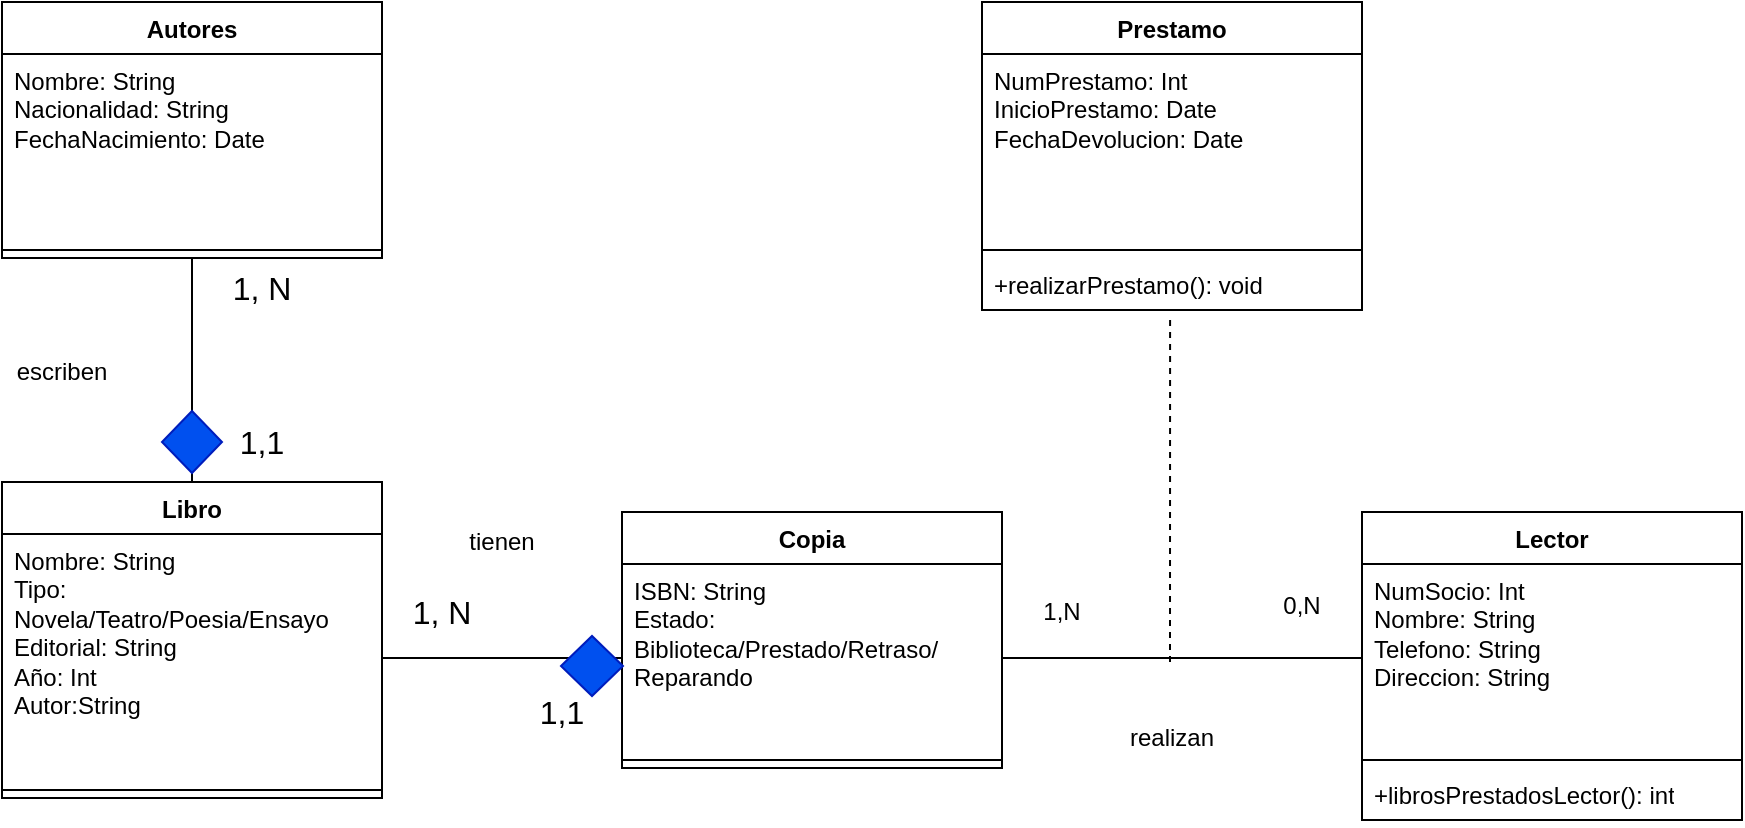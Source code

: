 <mxfile version="24.0.8" type="device">
  <diagram name="Página-1" id="Oja9ChQtb8ajtPPVUfde">
    <mxGraphModel dx="2234" dy="1580" grid="1" gridSize="10" guides="1" tooltips="1" connect="1" arrows="1" fold="1" page="0" pageScale="1" pageWidth="827" pageHeight="1169" math="0" shadow="0">
      <root>
        <mxCell id="0" />
        <mxCell id="1" parent="0" />
        <mxCell id="BTR6X5BbzdivFK_DQCF9-1" value="Libro" style="swimlane;fontStyle=1;align=center;verticalAlign=top;childLayout=stackLayout;horizontal=1;startSize=26;horizontalStack=0;resizeParent=1;resizeParentMax=0;resizeLast=0;collapsible=1;marginBottom=0;whiteSpace=wrap;html=1;" parent="1" vertex="1">
          <mxGeometry x="-680" y="-280" width="190" height="158" as="geometry" />
        </mxCell>
        <mxCell id="BTR6X5BbzdivFK_DQCF9-2" value="Nombre: String&lt;div&gt;Tipo: Novela/Teatro/Poesia/Ensayo&lt;/div&gt;&lt;div&gt;Editorial: String&lt;/div&gt;&lt;div&gt;Año: Int&lt;/div&gt;&lt;div&gt;Autor:String&lt;/div&gt;" style="text;strokeColor=none;fillColor=none;align=left;verticalAlign=top;spacingLeft=4;spacingRight=4;overflow=hidden;rotatable=0;points=[[0,0.5],[1,0.5]];portConstraint=eastwest;whiteSpace=wrap;html=1;" parent="BTR6X5BbzdivFK_DQCF9-1" vertex="1">
          <mxGeometry y="26" width="190" height="124" as="geometry" />
        </mxCell>
        <mxCell id="BTR6X5BbzdivFK_DQCF9-3" value="" style="line;strokeWidth=1;fillColor=none;align=left;verticalAlign=middle;spacingTop=-1;spacingLeft=3;spacingRight=3;rotatable=0;labelPosition=right;points=[];portConstraint=eastwest;strokeColor=inherit;" parent="BTR6X5BbzdivFK_DQCF9-1" vertex="1">
          <mxGeometry y="150" width="190" height="8" as="geometry" />
        </mxCell>
        <mxCell id="BTR6X5BbzdivFK_DQCF9-5" value="Autores" style="swimlane;fontStyle=1;align=center;verticalAlign=top;childLayout=stackLayout;horizontal=1;startSize=26;horizontalStack=0;resizeParent=1;resizeParentMax=0;resizeLast=0;collapsible=1;marginBottom=0;whiteSpace=wrap;html=1;" parent="1" vertex="1">
          <mxGeometry x="-680" y="-520" width="190" height="128" as="geometry" />
        </mxCell>
        <mxCell id="BTR6X5BbzdivFK_DQCF9-6" value="Nombre: String&lt;div&gt;Nacionalidad: String&lt;/div&gt;&lt;div&gt;FechaNacimiento: Date&lt;/div&gt;&lt;div&gt;&lt;br&gt;&lt;/div&gt;" style="text;strokeColor=none;fillColor=none;align=left;verticalAlign=top;spacingLeft=4;spacingRight=4;overflow=hidden;rotatable=0;points=[[0,0.5],[1,0.5]];portConstraint=eastwest;whiteSpace=wrap;html=1;" parent="BTR6X5BbzdivFK_DQCF9-5" vertex="1">
          <mxGeometry y="26" width="190" height="94" as="geometry" />
        </mxCell>
        <mxCell id="BTR6X5BbzdivFK_DQCF9-7" value="" style="line;strokeWidth=1;fillColor=none;align=left;verticalAlign=middle;spacingTop=-1;spacingLeft=3;spacingRight=3;rotatable=0;labelPosition=right;points=[];portConstraint=eastwest;strokeColor=inherit;" parent="BTR6X5BbzdivFK_DQCF9-5" vertex="1">
          <mxGeometry y="120" width="190" height="8" as="geometry" />
        </mxCell>
        <mxCell id="BTR6X5BbzdivFK_DQCF9-9" value="Copia" style="swimlane;fontStyle=1;align=center;verticalAlign=top;childLayout=stackLayout;horizontal=1;startSize=26;horizontalStack=0;resizeParent=1;resizeParentMax=0;resizeLast=0;collapsible=1;marginBottom=0;whiteSpace=wrap;html=1;" parent="1" vertex="1">
          <mxGeometry x="-370" y="-265" width="190" height="128" as="geometry" />
        </mxCell>
        <mxCell id="BTR6X5BbzdivFK_DQCF9-10" value="ISBN: String&lt;div&gt;&lt;div&gt;Estado: Biblioteca/Prestado/Retraso/&lt;/div&gt;&lt;div&gt;Reparando&lt;/div&gt;&lt;/div&gt;&lt;div&gt;&lt;br&gt;&lt;/div&gt;" style="text;strokeColor=none;fillColor=none;align=left;verticalAlign=top;spacingLeft=4;spacingRight=4;overflow=hidden;rotatable=0;points=[[0,0.5],[1,0.5]];portConstraint=eastwest;whiteSpace=wrap;html=1;" parent="BTR6X5BbzdivFK_DQCF9-9" vertex="1">
          <mxGeometry y="26" width="190" height="94" as="geometry" />
        </mxCell>
        <mxCell id="BTR6X5BbzdivFK_DQCF9-11" value="" style="line;strokeWidth=1;fillColor=none;align=left;verticalAlign=middle;spacingTop=-1;spacingLeft=3;spacingRight=3;rotatable=0;labelPosition=right;points=[];portConstraint=eastwest;strokeColor=inherit;" parent="BTR6X5BbzdivFK_DQCF9-9" vertex="1">
          <mxGeometry y="120" width="190" height="8" as="geometry" />
        </mxCell>
        <mxCell id="BTR6X5BbzdivFK_DQCF9-13" value="Lector" style="swimlane;fontStyle=1;align=center;verticalAlign=top;childLayout=stackLayout;horizontal=1;startSize=26;horizontalStack=0;resizeParent=1;resizeParentMax=0;resizeLast=0;collapsible=1;marginBottom=0;whiteSpace=wrap;html=1;" parent="1" vertex="1">
          <mxGeometry y="-265" width="190" height="154" as="geometry" />
        </mxCell>
        <mxCell id="BTR6X5BbzdivFK_DQCF9-14" value="NumSocio: Int&lt;div&gt;Nombre: String&lt;/div&gt;&lt;div&gt;Telefono: String&lt;/div&gt;&lt;div&gt;Direccion: String&lt;/div&gt;" style="text;strokeColor=none;fillColor=none;align=left;verticalAlign=top;spacingLeft=4;spacingRight=4;overflow=hidden;rotatable=0;points=[[0,0.5],[1,0.5]];portConstraint=eastwest;whiteSpace=wrap;html=1;" parent="BTR6X5BbzdivFK_DQCF9-13" vertex="1">
          <mxGeometry y="26" width="190" height="94" as="geometry" />
        </mxCell>
        <mxCell id="BTR6X5BbzdivFK_DQCF9-15" value="" style="line;strokeWidth=1;fillColor=none;align=left;verticalAlign=middle;spacingTop=-1;spacingLeft=3;spacingRight=3;rotatable=0;labelPosition=right;points=[];portConstraint=eastwest;strokeColor=inherit;" parent="BTR6X5BbzdivFK_DQCF9-13" vertex="1">
          <mxGeometry y="120" width="190" height="8" as="geometry" />
        </mxCell>
        <mxCell id="BTR6X5BbzdivFK_DQCF9-16" value="+librosPrestadosLector(): int" style="text;strokeColor=none;fillColor=none;align=left;verticalAlign=top;spacingLeft=4;spacingRight=4;overflow=hidden;rotatable=0;points=[[0,0.5],[1,0.5]];portConstraint=eastwest;whiteSpace=wrap;html=1;" parent="BTR6X5BbzdivFK_DQCF9-13" vertex="1">
          <mxGeometry y="128" width="190" height="26" as="geometry" />
        </mxCell>
        <mxCell id="BTR6X5BbzdivFK_DQCF9-17" value="Prestamo" style="swimlane;fontStyle=1;align=center;verticalAlign=top;childLayout=stackLayout;horizontal=1;startSize=26;horizontalStack=0;resizeParent=1;resizeParentMax=0;resizeLast=0;collapsible=1;marginBottom=0;whiteSpace=wrap;html=1;" parent="1" vertex="1">
          <mxGeometry x="-190" y="-520" width="190" height="154" as="geometry" />
        </mxCell>
        <mxCell id="BTR6X5BbzdivFK_DQCF9-18" value="&lt;div&gt;NumPrestamo: Int&lt;/div&gt;InicioPrestamo: Date&lt;div&gt;FechaDevolucion: Date&lt;/div&gt;" style="text;strokeColor=none;fillColor=none;align=left;verticalAlign=top;spacingLeft=4;spacingRight=4;overflow=hidden;rotatable=0;points=[[0,0.5],[1,0.5]];portConstraint=eastwest;whiteSpace=wrap;html=1;" parent="BTR6X5BbzdivFK_DQCF9-17" vertex="1">
          <mxGeometry y="26" width="190" height="94" as="geometry" />
        </mxCell>
        <mxCell id="BTR6X5BbzdivFK_DQCF9-19" value="" style="line;strokeWidth=1;fillColor=none;align=left;verticalAlign=middle;spacingTop=-1;spacingLeft=3;spacingRight=3;rotatable=0;labelPosition=right;points=[];portConstraint=eastwest;strokeColor=inherit;" parent="BTR6X5BbzdivFK_DQCF9-17" vertex="1">
          <mxGeometry y="120" width="190" height="8" as="geometry" />
        </mxCell>
        <mxCell id="BTR6X5BbzdivFK_DQCF9-20" value="+realizarPrestamo(): void" style="text;strokeColor=none;fillColor=none;align=left;verticalAlign=top;spacingLeft=4;spacingRight=4;overflow=hidden;rotatable=0;points=[[0,0.5],[1,0.5]];portConstraint=eastwest;whiteSpace=wrap;html=1;" parent="BTR6X5BbzdivFK_DQCF9-17" vertex="1">
          <mxGeometry y="128" width="190" height="26" as="geometry" />
        </mxCell>
        <mxCell id="BTR6X5BbzdivFK_DQCF9-25" value="" style="endArrow=none;html=1;rounded=0;fontSize=12;startSize=8;endSize=8;curved=1;entryX=0.5;entryY=1;entryDx=0;entryDy=0;exitX=0.5;exitY=0;exitDx=0;exitDy=0;" parent="1" source="BTR6X5BbzdivFK_DQCF9-40" target="BTR6X5BbzdivFK_DQCF9-5" edge="1">
          <mxGeometry width="50" height="50" relative="1" as="geometry">
            <mxPoint x="-270" y="-240" as="sourcePoint" />
            <mxPoint x="-220" y="-290" as="targetPoint" />
          </mxGeometry>
        </mxCell>
        <mxCell id="BTR6X5BbzdivFK_DQCF9-26" value="" style="endArrow=none;html=1;rounded=0;fontSize=12;startSize=8;endSize=8;curved=1;exitX=1;exitY=0.5;exitDx=0;exitDy=0;entryX=0;entryY=0.5;entryDx=0;entryDy=0;" parent="1" source="BTR6X5BbzdivFK_DQCF9-2" target="BTR6X5BbzdivFK_DQCF9-10" edge="1">
          <mxGeometry width="50" height="50" relative="1" as="geometry">
            <mxPoint x="-440" y="-80" as="sourcePoint" />
            <mxPoint x="-390" y="-130" as="targetPoint" />
          </mxGeometry>
        </mxCell>
        <mxCell id="BTR6X5BbzdivFK_DQCF9-32" value="1, N" style="text;html=1;align=center;verticalAlign=middle;whiteSpace=wrap;rounded=0;fontSize=16;" parent="1" vertex="1">
          <mxGeometry x="-570" y="-388" width="40" height="22" as="geometry" />
        </mxCell>
        <mxCell id="BTR6X5BbzdivFK_DQCF9-33" value="1,1" style="text;html=1;align=center;verticalAlign=middle;whiteSpace=wrap;rounded=0;fontSize=16;" parent="1" vertex="1">
          <mxGeometry x="-575" y="-310" width="50" height="20" as="geometry" />
        </mxCell>
        <mxCell id="BTR6X5BbzdivFK_DQCF9-34" value="1, N" style="text;html=1;align=center;verticalAlign=middle;whiteSpace=wrap;rounded=0;fontSize=16;" parent="1" vertex="1">
          <mxGeometry x="-490" y="-230" width="60" height="30" as="geometry" />
        </mxCell>
        <mxCell id="BTR6X5BbzdivFK_DQCF9-35" value="1,1" style="text;html=1;align=center;verticalAlign=middle;whiteSpace=wrap;rounded=0;fontSize=16;" parent="1" vertex="1">
          <mxGeometry x="-430" y="-180" width="60" height="30" as="geometry" />
        </mxCell>
        <mxCell id="BTR6X5BbzdivFK_DQCF9-41" value="" style="endArrow=none;html=1;rounded=0;fontSize=12;startSize=8;endSize=8;curved=1;entryX=0.5;entryY=1;entryDx=0;entryDy=0;exitX=0.5;exitY=0;exitDx=0;exitDy=0;" parent="1" source="BTR6X5BbzdivFK_DQCF9-1" target="BTR6X5BbzdivFK_DQCF9-40" edge="1">
          <mxGeometry width="50" height="50" relative="1" as="geometry">
            <mxPoint x="-585" y="-280" as="sourcePoint" />
            <mxPoint x="-585" y="-392" as="targetPoint" />
          </mxGeometry>
        </mxCell>
        <mxCell id="BTR6X5BbzdivFK_DQCF9-40" value="" style="rhombus;whiteSpace=wrap;html=1;fillColor=#0050ef;fontColor=#ffffff;strokeColor=#001DBC;" parent="1" vertex="1">
          <mxGeometry x="-600" y="-315.5" width="30" height="31" as="geometry" />
        </mxCell>
        <mxCell id="BTR6X5BbzdivFK_DQCF9-42" value="" style="rhombus;whiteSpace=wrap;html=1;fillColor=#0050ef;fontColor=#ffffff;strokeColor=#001DBC;rotation=-90;" parent="1" vertex="1">
          <mxGeometry x="-400" y="-203.5" width="30" height="31" as="geometry" />
        </mxCell>
        <mxCell id="dEQhw67aNnujAF0m9ouA-1" value="escriben" style="text;html=1;align=center;verticalAlign=middle;whiteSpace=wrap;rounded=0;" parent="1" vertex="1">
          <mxGeometry x="-680" y="-350" width="60" height="30" as="geometry" />
        </mxCell>
        <mxCell id="dEQhw67aNnujAF0m9ouA-2" value="tienen" style="text;html=1;align=center;verticalAlign=middle;whiteSpace=wrap;rounded=0;" parent="1" vertex="1">
          <mxGeometry x="-460" y="-265" width="60" height="30" as="geometry" />
        </mxCell>
        <mxCell id="ptJ__WJ7D2Un50b1Y3WL-1" value="" style="endArrow=none;html=1;rounded=0;entryX=0;entryY=0.5;entryDx=0;entryDy=0;exitX=1;exitY=0.5;exitDx=0;exitDy=0;" edge="1" parent="1" source="BTR6X5BbzdivFK_DQCF9-10" target="BTR6X5BbzdivFK_DQCF9-14">
          <mxGeometry width="50" height="50" relative="1" as="geometry">
            <mxPoint x="-290" y="-190" as="sourcePoint" />
            <mxPoint x="-240" y="-240" as="targetPoint" />
          </mxGeometry>
        </mxCell>
        <mxCell id="ptJ__WJ7D2Un50b1Y3WL-2" value="" style="endArrow=none;html=1;rounded=0;dashed=1;entryX=0.495;entryY=1.077;entryDx=0;entryDy=0;entryPerimeter=0;" edge="1" parent="1" target="BTR6X5BbzdivFK_DQCF9-20">
          <mxGeometry width="50" height="50" relative="1" as="geometry">
            <mxPoint x="-96" y="-190" as="sourcePoint" />
            <mxPoint x="-80" y="-90" as="targetPoint" />
          </mxGeometry>
        </mxCell>
        <mxCell id="ptJ__WJ7D2Un50b1Y3WL-3" value="realizan" style="text;html=1;align=center;verticalAlign=middle;whiteSpace=wrap;rounded=0;" vertex="1" parent="1">
          <mxGeometry x="-125" y="-167" width="60" height="30" as="geometry" />
        </mxCell>
        <mxCell id="ptJ__WJ7D2Un50b1Y3WL-4" value="0,N" style="text;html=1;align=center;verticalAlign=middle;whiteSpace=wrap;rounded=0;" vertex="1" parent="1">
          <mxGeometry x="-60" y="-233" width="60" height="30" as="geometry" />
        </mxCell>
        <mxCell id="ptJ__WJ7D2Un50b1Y3WL-5" value="1,N" style="text;html=1;align=center;verticalAlign=middle;whiteSpace=wrap;rounded=0;" vertex="1" parent="1">
          <mxGeometry x="-180" y="-230" width="60" height="30" as="geometry" />
        </mxCell>
      </root>
    </mxGraphModel>
  </diagram>
</mxfile>
